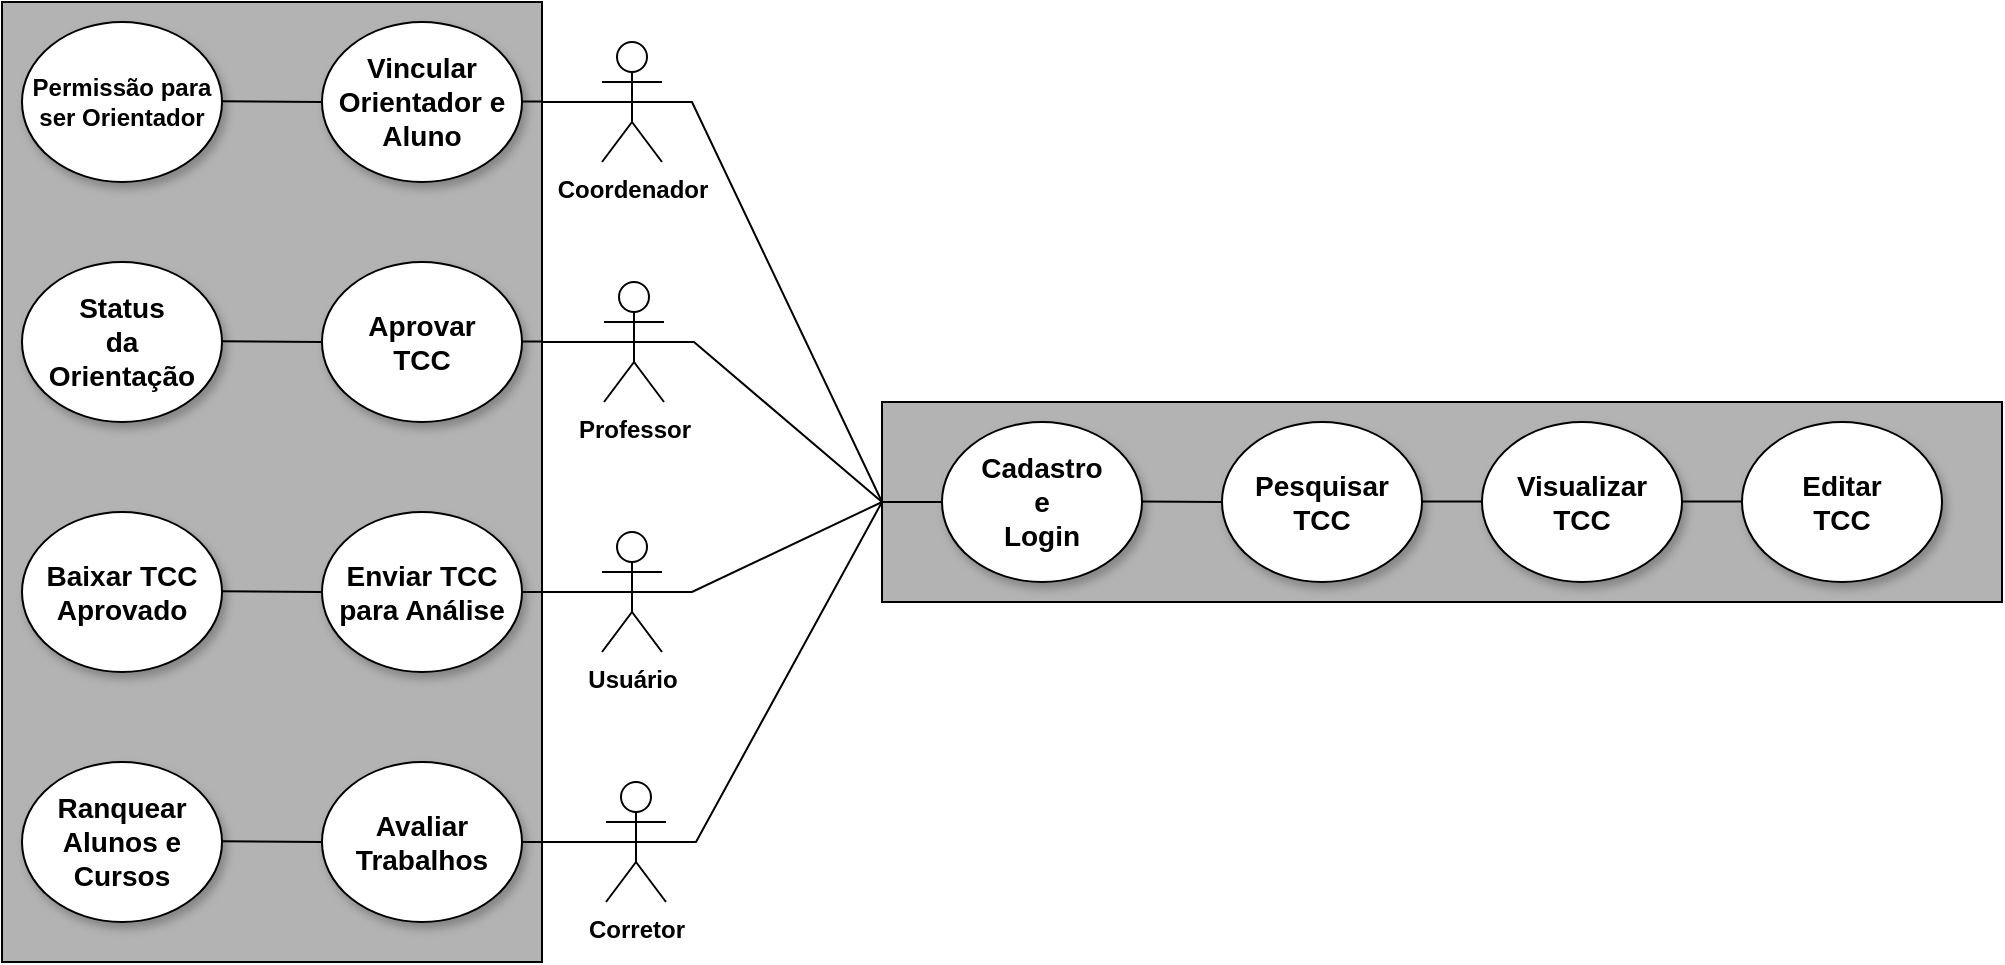 <mxfile version="21.7.4" type="github">
  <diagram name="Page-1" id="b5b7bab2-c9e2-2cf4-8b2a-24fd1a2a6d21">
    <mxGraphModel dx="1114" dy="610" grid="1" gridSize="10" guides="1" tooltips="1" connect="1" arrows="1" fold="1" page="1" pageScale="1" pageWidth="827" pageHeight="1169" background="none" math="0" shadow="0">
      <root>
        <mxCell id="0" />
        <mxCell id="1" parent="0" />
        <mxCell id="39Vs8Bn4wgAk7Haaq22x-6" style="edgeStyle=entityRelationEdgeStyle;rounded=0;orthogonalLoop=1;jettySize=auto;html=1;exitX=0.5;exitY=0.5;exitDx=0;exitDy=0;exitPerimeter=0;" parent="1" source="39Vs8Bn4wgAk7Haaq22x-1" edge="1">
          <mxGeometry relative="1" as="geometry">
            <mxPoint x="620" y="540" as="targetPoint" />
          </mxGeometry>
        </mxCell>
        <mxCell id="39Vs8Bn4wgAk7Haaq22x-17" style="edgeStyle=orthogonalEdgeStyle;rounded=0;orthogonalLoop=1;jettySize=auto;html=1;exitX=0.5;exitY=0.5;exitDx=0;exitDy=0;exitPerimeter=0;entryX=1;entryY=0.5;entryDx=0;entryDy=0;" parent="1" source="39Vs8Bn4wgAk7Haaq22x-1" target="39Vs8Bn4wgAk7Haaq22x-16" edge="1">
          <mxGeometry relative="1" as="geometry" />
        </mxCell>
        <mxCell id="39Vs8Bn4wgAk7Haaq22x-1" value="&lt;b&gt;Usuário&lt;/b&gt;" style="shape=umlActor;verticalLabelPosition=bottom;verticalAlign=top;html=1;" parent="1" vertex="1">
          <mxGeometry x="450" y="555" width="30" height="60" as="geometry" />
        </mxCell>
        <mxCell id="39Vs8Bn4wgAk7Haaq22x-7" style="edgeStyle=entityRelationEdgeStyle;rounded=0;orthogonalLoop=1;jettySize=auto;html=1;exitX=0.5;exitY=0.5;exitDx=0;exitDy=0;exitPerimeter=0;entryX=0;entryY=0.5;entryDx=0;entryDy=0;" parent="1" source="39Vs8Bn4wgAk7Haaq22x-2" edge="1">
          <mxGeometry relative="1" as="geometry">
            <mxPoint x="620" y="540" as="targetPoint" />
          </mxGeometry>
        </mxCell>
        <mxCell id="39Vs8Bn4wgAk7Haaq22x-22" style="edgeStyle=orthogonalEdgeStyle;rounded=0;orthogonalLoop=1;jettySize=auto;html=1;exitX=0.5;exitY=0.5;exitDx=0;exitDy=0;exitPerimeter=0;entryX=1;entryY=0.5;entryDx=0;entryDy=0;" parent="1" source="39Vs8Bn4wgAk7Haaq22x-2" target="39Vs8Bn4wgAk7Haaq22x-21" edge="1">
          <mxGeometry relative="1" as="geometry" />
        </mxCell>
        <mxCell id="39Vs8Bn4wgAk7Haaq22x-2" value="&lt;b&gt;Professor&lt;/b&gt;" style="shape=umlActor;verticalLabelPosition=bottom;verticalAlign=top;html=1;" parent="1" vertex="1">
          <mxGeometry x="451" y="430" width="30" height="60" as="geometry" />
        </mxCell>
        <mxCell id="39Vs8Bn4wgAk7Haaq22x-9" style="edgeStyle=entityRelationEdgeStyle;rounded=0;orthogonalLoop=1;jettySize=auto;html=1;exitX=0.5;exitY=0.5;exitDx=0;exitDy=0;exitPerimeter=0;entryX=0;entryY=0.5;entryDx=0;entryDy=0;" parent="1" source="39Vs8Bn4wgAk7Haaq22x-3" edge="1">
          <mxGeometry relative="1" as="geometry">
            <mxPoint x="620" y="540" as="targetPoint" />
          </mxGeometry>
        </mxCell>
        <mxCell id="39Vs8Bn4wgAk7Haaq22x-3" value="&lt;b&gt;Corretor&lt;/b&gt;" style="shape=umlActor;verticalLabelPosition=bottom;verticalAlign=top;html=1;" parent="1" vertex="1">
          <mxGeometry x="452" y="680" width="30" height="60" as="geometry" />
        </mxCell>
        <mxCell id="39Vs8Bn4wgAk7Haaq22x-26" style="edgeStyle=orthogonalEdgeStyle;rounded=0;orthogonalLoop=1;jettySize=auto;html=1;exitX=0.5;exitY=0.5;exitDx=0;exitDy=0;exitPerimeter=0;entryX=1;entryY=0.5;entryDx=0;entryDy=0;" parent="1" source="39Vs8Bn4wgAk7Haaq22x-3" target="39Vs8Bn4wgAk7Haaq22x-25" edge="1">
          <mxGeometry relative="1" as="geometry" />
        </mxCell>
        <mxCell id="39Vs8Bn4wgAk7Haaq22x-8" style="edgeStyle=entityRelationEdgeStyle;rounded=0;orthogonalLoop=1;jettySize=auto;html=1;exitX=0.5;exitY=0.5;exitDx=0;exitDy=0;exitPerimeter=0;entryX=0;entryY=0.5;entryDx=0;entryDy=0;" parent="1" source="39Vs8Bn4wgAk7Haaq22x-4" edge="1">
          <mxGeometry relative="1" as="geometry">
            <mxPoint x="620" y="540" as="targetPoint" />
          </mxGeometry>
        </mxCell>
        <mxCell id="39Vs8Bn4wgAk7Haaq22x-30" style="edgeStyle=orthogonalEdgeStyle;rounded=0;orthogonalLoop=1;jettySize=auto;html=1;exitX=0.5;exitY=0.5;exitDx=0;exitDy=0;exitPerimeter=0;entryX=1;entryY=0.5;entryDx=0;entryDy=0;" parent="1" source="39Vs8Bn4wgAk7Haaq22x-4" target="39Vs8Bn4wgAk7Haaq22x-29" edge="1">
          <mxGeometry relative="1" as="geometry" />
        </mxCell>
        <mxCell id="39Vs8Bn4wgAk7Haaq22x-4" value="&lt;b&gt;Coordenador&lt;/b&gt;" style="shape=umlActor;verticalLabelPosition=bottom;verticalAlign=top;html=1;" parent="1" vertex="1">
          <mxGeometry x="450" y="310" width="30" height="60" as="geometry" />
        </mxCell>
        <mxCell id="1X14U-joPLfpULhJicyv-2" value="" style="rounded=0;whiteSpace=wrap;html=1;absoluteArcSize=1;arcSize=14;strokeWidth=1;fillColor=#B3B3B3;strokeColor=default;" parent="1" vertex="1">
          <mxGeometry x="150" y="290" width="270" height="480" as="geometry" />
        </mxCell>
        <mxCell id="39Vs8Bn4wgAk7Haaq22x-16" value="&lt;b&gt;&lt;font style=&quot;font-size: 14px;&quot;&gt;Enviar TCC&lt;br&gt;para Análise&lt;/font&gt;&lt;/b&gt;" style="ellipse;whiteSpace=wrap;html=1;shadow=1;" parent="1" vertex="1">
          <mxGeometry x="310" y="545" width="100" height="80" as="geometry" />
        </mxCell>
        <mxCell id="39Vs8Bn4wgAk7Haaq22x-19" value="&lt;b&gt;&lt;font style=&quot;font-size: 14px;&quot;&gt;Baixar TCC&lt;br&gt;Aprovado&lt;/font&gt;&lt;/b&gt;" style="ellipse;whiteSpace=wrap;html=1;shadow=1;" parent="1" vertex="1">
          <mxGeometry x="160" y="545" width="100" height="80" as="geometry" />
        </mxCell>
        <mxCell id="39Vs8Bn4wgAk7Haaq22x-21" value="&lt;b&gt;&lt;font style=&quot;font-size: 14px;&quot;&gt;Aprovar&lt;br&gt;TCC&lt;/font&gt;&lt;/b&gt;" style="ellipse;whiteSpace=wrap;html=1;shadow=1;" parent="1" vertex="1">
          <mxGeometry x="310" y="420" width="100" height="80" as="geometry" />
        </mxCell>
        <mxCell id="39Vs8Bn4wgAk7Haaq22x-23" value="&lt;b&gt;&lt;font style=&quot;font-size: 14px;&quot;&gt;Status&lt;br&gt;da&lt;br&gt;Orientação&lt;/font&gt;&lt;/b&gt;" style="ellipse;whiteSpace=wrap;html=1;shadow=1;" parent="1" vertex="1">
          <mxGeometry x="160" y="420" width="100" height="80" as="geometry" />
        </mxCell>
        <mxCell id="1X14U-joPLfpULhJicyv-5" value="" style="rounded=0;whiteSpace=wrap;html=1;absoluteArcSize=1;arcSize=14;strokeWidth=1;movable=1;resizable=1;rotatable=1;deletable=1;editable=1;locked=0;connectable=1;fillColor=#B3B3B3;" parent="1" vertex="1">
          <mxGeometry x="590" y="490" width="560" height="100" as="geometry" />
        </mxCell>
        <mxCell id="39Vs8Bn4wgAk7Haaq22x-25" value="&lt;b&gt;&lt;font style=&quot;font-size: 14px;&quot;&gt;Avaliar&lt;br&gt;Trabalhos&lt;/font&gt;&lt;/b&gt;" style="ellipse;whiteSpace=wrap;html=1;shadow=1;" parent="1" vertex="1">
          <mxGeometry x="310" y="670" width="100" height="80" as="geometry" />
        </mxCell>
        <mxCell id="39Vs8Bn4wgAk7Haaq22x-27" value="&lt;b&gt;&lt;font style=&quot;font-size: 14px;&quot;&gt;Ranquear&lt;br&gt;Alunos e&lt;br&gt;Cursos&lt;/font&gt;&lt;/b&gt;" style="ellipse;whiteSpace=wrap;html=1;shadow=1;" parent="1" vertex="1">
          <mxGeometry x="160" y="670" width="100" height="80" as="geometry" />
        </mxCell>
        <mxCell id="39Vs8Bn4wgAk7Haaq22x-29" value="&lt;b&gt;&lt;font style=&quot;font-size: 14px;&quot;&gt;Vincular&lt;br&gt;Orientador e&lt;br&gt;Aluno&lt;/font&gt;&lt;/b&gt;" style="ellipse;whiteSpace=wrap;html=1;shadow=1;" parent="1" vertex="1">
          <mxGeometry x="310" y="300" width="100" height="80" as="geometry" />
        </mxCell>
        <mxCell id="39Vs8Bn4wgAk7Haaq22x-31" value="&lt;font style=&quot;font-size: 12px;&quot;&gt;&lt;b&gt;Permissão para&lt;br&gt;ser Orientador&lt;/b&gt;&lt;/font&gt;" style="ellipse;whiteSpace=wrap;html=1;shadow=1;" parent="1" vertex="1">
          <mxGeometry x="160" y="300" width="100" height="80" as="geometry" />
        </mxCell>
        <mxCell id="1X14U-joPLfpULhJicyv-6" value="&lt;b&gt;&lt;font style=&quot;font-size: 14px;&quot;&gt;Cadastro&lt;br&gt;e&lt;br&gt;Login&lt;/font&gt;&lt;/b&gt;" style="ellipse;whiteSpace=wrap;html=1;shadow=1;" parent="1" vertex="1">
          <mxGeometry x="620" y="500" width="100" height="80" as="geometry" />
        </mxCell>
        <mxCell id="1X14U-joPLfpULhJicyv-7" value="&lt;b&gt;&lt;font style=&quot;font-size: 14px;&quot;&gt;Pesquisar&lt;br&gt;TCC&lt;/font&gt;&lt;/b&gt;" style="ellipse;whiteSpace=wrap;html=1;shadow=1;" parent="1" vertex="1">
          <mxGeometry x="760" y="500" width="100" height="80" as="geometry" />
        </mxCell>
        <mxCell id="1X14U-joPLfpULhJicyv-8" value="&lt;b&gt;&lt;font style=&quot;font-size: 14px;&quot;&gt;Visualizar&lt;br&gt;TCC&lt;/font&gt;&lt;/b&gt;" style="ellipse;whiteSpace=wrap;html=1;shadow=1;" parent="1" vertex="1">
          <mxGeometry x="890" y="500" width="100" height="80" as="geometry" />
        </mxCell>
        <mxCell id="1X14U-joPLfpULhJicyv-9" value="&lt;b&gt;&lt;font style=&quot;font-size: 14px;&quot;&gt;Editar&lt;br&gt;TCC&lt;/font&gt;&lt;/b&gt;" style="ellipse;whiteSpace=wrap;html=1;shadow=1;" parent="1" vertex="1">
          <mxGeometry x="1020" y="500" width="100" height="80" as="geometry" />
        </mxCell>
        <mxCell id="1X14U-joPLfpULhJicyv-15" value="" style="endArrow=none;html=1;rounded=0;entryX=0;entryY=0.5;entryDx=0;entryDy=0;exitX=0;exitY=0.5;exitDx=0;exitDy=0;" parent="1" source="1X14U-joPLfpULhJicyv-5" target="1X14U-joPLfpULhJicyv-6" edge="1">
          <mxGeometry width="50" height="50" relative="1" as="geometry">
            <mxPoint x="590" y="539.29" as="sourcePoint" />
            <mxPoint x="630" y="539.29" as="targetPoint" />
          </mxGeometry>
        </mxCell>
        <mxCell id="1X14U-joPLfpULhJicyv-17" value="" style="endArrow=none;html=1;rounded=0;entryX=0;entryY=0.5;entryDx=0;entryDy=0;exitX=0;exitY=0.5;exitDx=0;exitDy=0;" parent="1" target="1X14U-joPLfpULhJicyv-7" edge="1">
          <mxGeometry width="50" height="50" relative="1" as="geometry">
            <mxPoint x="720" y="539.76" as="sourcePoint" />
            <mxPoint x="750" y="539.76" as="targetPoint" />
          </mxGeometry>
        </mxCell>
        <mxCell id="1X14U-joPLfpULhJicyv-18" value="" style="endArrow=none;html=1;rounded=0;entryX=0;entryY=0.5;entryDx=0;entryDy=0;exitX=0;exitY=0.5;exitDx=0;exitDy=0;" parent="1" edge="1">
          <mxGeometry width="50" height="50" relative="1" as="geometry">
            <mxPoint x="860" y="539.76" as="sourcePoint" />
            <mxPoint x="890" y="539.76" as="targetPoint" />
          </mxGeometry>
        </mxCell>
        <mxCell id="1X14U-joPLfpULhJicyv-19" value="" style="endArrow=none;html=1;rounded=0;entryX=0;entryY=0.5;entryDx=0;entryDy=0;exitX=0;exitY=0.5;exitDx=0;exitDy=0;" parent="1" edge="1">
          <mxGeometry width="50" height="50" relative="1" as="geometry">
            <mxPoint x="990" y="539.76" as="sourcePoint" />
            <mxPoint x="1020" y="539.76" as="targetPoint" />
          </mxGeometry>
        </mxCell>
        <mxCell id="1X14U-joPLfpULhJicyv-20" value="" style="endArrow=none;html=1;rounded=0;entryX=0;entryY=0.5;entryDx=0;entryDy=0;exitX=0;exitY=0.5;exitDx=0;exitDy=0;" parent="1" target="39Vs8Bn4wgAk7Haaq22x-25" edge="1">
          <mxGeometry width="50" height="50" relative="1" as="geometry">
            <mxPoint x="260" y="709.66" as="sourcePoint" />
            <mxPoint x="290" y="709.66" as="targetPoint" />
          </mxGeometry>
        </mxCell>
        <mxCell id="1X14U-joPLfpULhJicyv-21" value="" style="endArrow=none;html=1;rounded=0;exitX=1;exitY=0.5;exitDx=0;exitDy=0;" parent="1" source="39Vs8Bn4wgAk7Haaq22x-25" edge="1">
          <mxGeometry width="50" height="50" relative="1" as="geometry">
            <mxPoint x="410" y="709.66" as="sourcePoint" />
            <mxPoint x="420" y="710" as="targetPoint" />
          </mxGeometry>
        </mxCell>
        <mxCell id="1X14U-joPLfpULhJicyv-22" value="" style="endArrow=none;html=1;rounded=0;exitX=1;exitY=0.5;exitDx=0;exitDy=0;" parent="1" source="39Vs8Bn4wgAk7Haaq22x-16" edge="1">
          <mxGeometry width="50" height="50" relative="1" as="geometry">
            <mxPoint x="410" y="584.71" as="sourcePoint" />
            <mxPoint x="420" y="585.05" as="targetPoint" />
          </mxGeometry>
        </mxCell>
        <mxCell id="1X14U-joPLfpULhJicyv-23" value="" style="endArrow=none;html=1;rounded=0;exitX=1;exitY=0.5;exitDx=0;exitDy=0;" parent="1" edge="1">
          <mxGeometry width="50" height="50" relative="1" as="geometry">
            <mxPoint x="410" y="459.76" as="sourcePoint" />
            <mxPoint x="420" y="459.81" as="targetPoint" />
          </mxGeometry>
        </mxCell>
        <mxCell id="1X14U-joPLfpULhJicyv-24" value="" style="endArrow=none;html=1;rounded=0;exitX=1;exitY=0.5;exitDx=0;exitDy=0;" parent="1" edge="1">
          <mxGeometry width="50" height="50" relative="1" as="geometry">
            <mxPoint x="410" y="339.76" as="sourcePoint" />
            <mxPoint x="420" y="339.81" as="targetPoint" />
          </mxGeometry>
        </mxCell>
        <mxCell id="1X14U-joPLfpULhJicyv-25" value="" style="endArrow=none;html=1;rounded=0;entryX=0;entryY=0.5;entryDx=0;entryDy=0;exitX=0;exitY=0.5;exitDx=0;exitDy=0;" parent="1" edge="1">
          <mxGeometry width="50" height="50" relative="1" as="geometry">
            <mxPoint x="260" y="584.66" as="sourcePoint" />
            <mxPoint x="310" y="585" as="targetPoint" />
          </mxGeometry>
        </mxCell>
        <mxCell id="1X14U-joPLfpULhJicyv-26" value="" style="endArrow=none;html=1;rounded=0;entryX=0;entryY=0.5;entryDx=0;entryDy=0;exitX=0;exitY=0.5;exitDx=0;exitDy=0;" parent="1" edge="1">
          <mxGeometry width="50" height="50" relative="1" as="geometry">
            <mxPoint x="260" y="459.66" as="sourcePoint" />
            <mxPoint x="310" y="460" as="targetPoint" />
          </mxGeometry>
        </mxCell>
        <mxCell id="1X14U-joPLfpULhJicyv-27" value="" style="endArrow=none;html=1;rounded=0;entryX=0;entryY=0.5;entryDx=0;entryDy=0;exitX=0;exitY=0.5;exitDx=0;exitDy=0;" parent="1" edge="1">
          <mxGeometry width="50" height="50" relative="1" as="geometry">
            <mxPoint x="260" y="339.66" as="sourcePoint" />
            <mxPoint x="310" y="340" as="targetPoint" />
          </mxGeometry>
        </mxCell>
      </root>
    </mxGraphModel>
  </diagram>
</mxfile>
